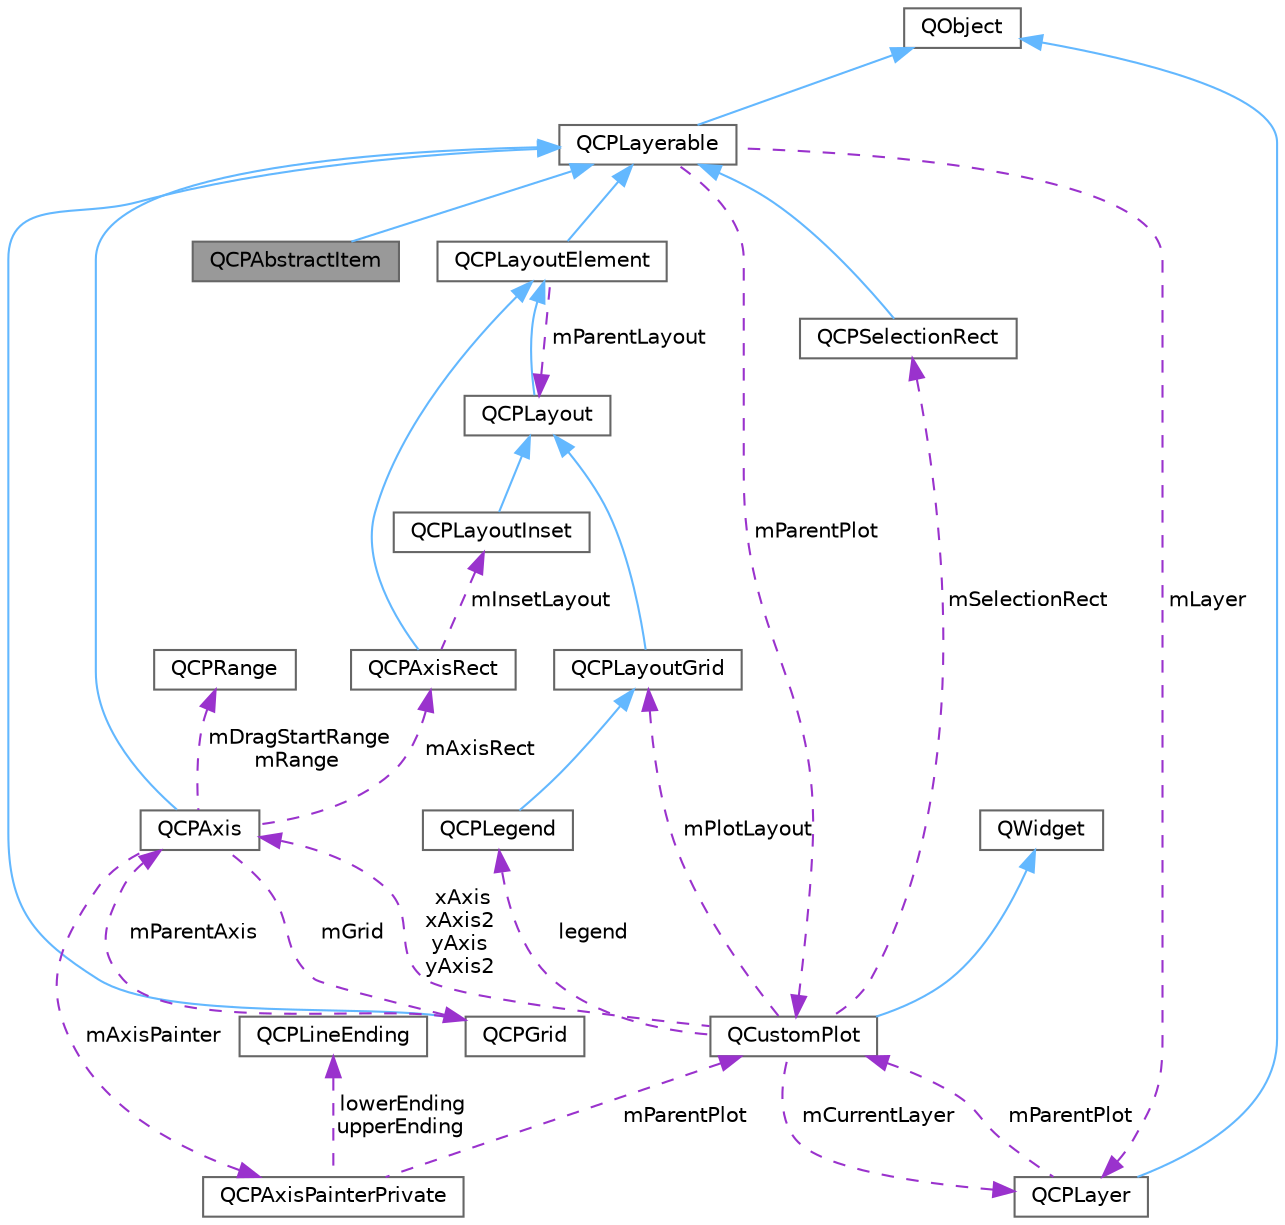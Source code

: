 digraph "QCPAbstractItem"
{
 // LATEX_PDF_SIZE
  bgcolor="transparent";
  edge [fontname=Helvetica,fontsize=10,labelfontname=Helvetica,labelfontsize=10];
  node [fontname=Helvetica,fontsize=10,shape=box,height=0.2,width=0.4];
  Node1 [label="QCPAbstractItem",height=0.2,width=0.4,color="gray40", fillcolor="grey60", style="filled", fontcolor="black",tooltip="The abstract base class for all items in a plot."];
  Node2 -> Node1 [dir="back",color="steelblue1",style="solid"];
  Node2 [label="QCPLayerable",height=0.2,width=0.4,color="gray40", fillcolor="white", style="filled",URL="$class_q_c_p_layerable.html",tooltip="Base class for all drawable objects"];
  Node3 -> Node2 [dir="back",color="steelblue1",style="solid"];
  Node3 [label="QObject",height=0.2,width=0.4,color="gray40", fillcolor="white", style="filled",tooltip=" "];
  Node4 -> Node2 [dir="back",color="darkorchid3",style="dashed",label=" mParentPlot" ];
  Node4 [label="QCustomPlot",height=0.2,width=0.4,color="gray40", fillcolor="white", style="filled",URL="$class_q_custom_plot.html",tooltip="The central class of the library. This is the QWidget which displays the plot and interacts with the ..."];
  Node5 -> Node4 [dir="back",color="steelblue1",style="solid"];
  Node5 [label="QWidget",height=0.2,width=0.4,color="gray40", fillcolor="white", style="filled",tooltip=" "];
  Node6 -> Node4 [dir="back",color="darkorchid3",style="dashed",label=" xAxis\nxAxis2\nyAxis\nyAxis2" ];
  Node6 [label="QCPAxis",height=0.2,width=0.4,color="gray40", fillcolor="white", style="filled",URL="$class_q_c_p_axis.html",tooltip="Manages a single axis inside a QCustomPlot."];
  Node2 -> Node6 [dir="back",color="steelblue1",style="solid"];
  Node7 -> Node6 [dir="back",color="darkorchid3",style="dashed",label=" mAxisRect" ];
  Node7 [label="QCPAxisRect",height=0.2,width=0.4,color="gray40", fillcolor="white", style="filled",URL="$class_q_c_p_axis_rect.html",tooltip="Holds multiple axes and arranges them in a rectangular shape."];
  Node8 -> Node7 [dir="back",color="steelblue1",style="solid"];
  Node8 [label="QCPLayoutElement",height=0.2,width=0.4,color="gray40", fillcolor="white", style="filled",URL="$class_q_c_p_layout_element.html",tooltip="The abstract base class for all objects that form the layout system."];
  Node2 -> Node8 [dir="back",color="steelblue1",style="solid"];
  Node9 -> Node8 [dir="back",color="darkorchid3",style="dashed",label=" mParentLayout" ];
  Node9 [label="QCPLayout",height=0.2,width=0.4,color="gray40", fillcolor="white", style="filled",URL="$class_q_c_p_layout.html",tooltip="The abstract base class for layouts"];
  Node8 -> Node9 [dir="back",color="steelblue1",style="solid"];
  Node10 -> Node7 [dir="back",color="darkorchid3",style="dashed",label=" mInsetLayout" ];
  Node10 [label="QCPLayoutInset",height=0.2,width=0.4,color="gray40", fillcolor="white", style="filled",URL="$class_q_c_p_layout_inset.html",tooltip="A layout that places child elements aligned to the border or arbitrarily positioned"];
  Node9 -> Node10 [dir="back",color="steelblue1",style="solid"];
  Node11 -> Node6 [dir="back",color="darkorchid3",style="dashed",label=" mDragStartRange\nmRange" ];
  Node11 [label="QCPRange",height=0.2,width=0.4,color="gray40", fillcolor="white", style="filled",URL="$class_q_c_p_range.html",tooltip="Represents the range an axis is encompassing."];
  Node12 -> Node6 [dir="back",color="darkorchid3",style="dashed",label=" mGrid" ];
  Node12 [label="QCPGrid",height=0.2,width=0.4,color="gray40", fillcolor="white", style="filled",URL="$class_q_c_p_grid.html",tooltip="Responsible for drawing the grid of a QCPAxis."];
  Node2 -> Node12 [dir="back",color="steelblue1",style="solid"];
  Node6 -> Node12 [dir="back",color="darkorchid3",style="dashed",label=" mParentAxis" ];
  Node13 -> Node6 [dir="back",color="darkorchid3",style="dashed",label=" mAxisPainter" ];
  Node13 [label="QCPAxisPainterPrivate",height=0.2,width=0.4,color="gray40", fillcolor="white", style="filled",URL="$class_q_c_p_axis_painter_private.html",tooltip=" "];
  Node14 -> Node13 [dir="back",color="darkorchid3",style="dashed",label=" lowerEnding\nupperEnding" ];
  Node14 [label="QCPLineEnding",height=0.2,width=0.4,color="gray40", fillcolor="white", style="filled",URL="$class_q_c_p_line_ending.html",tooltip="Handles the different ending decorations for line-like items"];
  Node4 -> Node13 [dir="back",color="darkorchid3",style="dashed",label=" mParentPlot" ];
  Node15 -> Node4 [dir="back",color="darkorchid3",style="dashed",label=" legend" ];
  Node15 [label="QCPLegend",height=0.2,width=0.4,color="gray40", fillcolor="white", style="filled",URL="$class_q_c_p_legend.html",tooltip="Manages a legend inside a QCustomPlot."];
  Node16 -> Node15 [dir="back",color="steelblue1",style="solid"];
  Node16 [label="QCPLayoutGrid",height=0.2,width=0.4,color="gray40", fillcolor="white", style="filled",URL="$class_q_c_p_layout_grid.html",tooltip="A layout that arranges child elements in a grid"];
  Node9 -> Node16 [dir="back",color="steelblue1",style="solid"];
  Node16 -> Node4 [dir="back",color="darkorchid3",style="dashed",label=" mPlotLayout" ];
  Node17 -> Node4 [dir="back",color="darkorchid3",style="dashed",label=" mCurrentLayer" ];
  Node17 [label="QCPLayer",height=0.2,width=0.4,color="gray40", fillcolor="white", style="filled",URL="$class_q_c_p_layer.html",tooltip="A layer that may contain objects, to control the rendering order"];
  Node3 -> Node17 [dir="back",color="steelblue1",style="solid"];
  Node4 -> Node17 [dir="back",color="darkorchid3",style="dashed",label=" mParentPlot" ];
  Node18 -> Node4 [dir="back",color="darkorchid3",style="dashed",label=" mSelectionRect" ];
  Node18 [label="QCPSelectionRect",height=0.2,width=0.4,color="gray40", fillcolor="white", style="filled",URL="$class_q_c_p_selection_rect.html",tooltip="Provides rect/rubber-band data selection and range zoom interaction"];
  Node2 -> Node18 [dir="back",color="steelblue1",style="solid"];
  Node17 -> Node2 [dir="back",color="darkorchid3",style="dashed",label=" mLayer" ];
}
